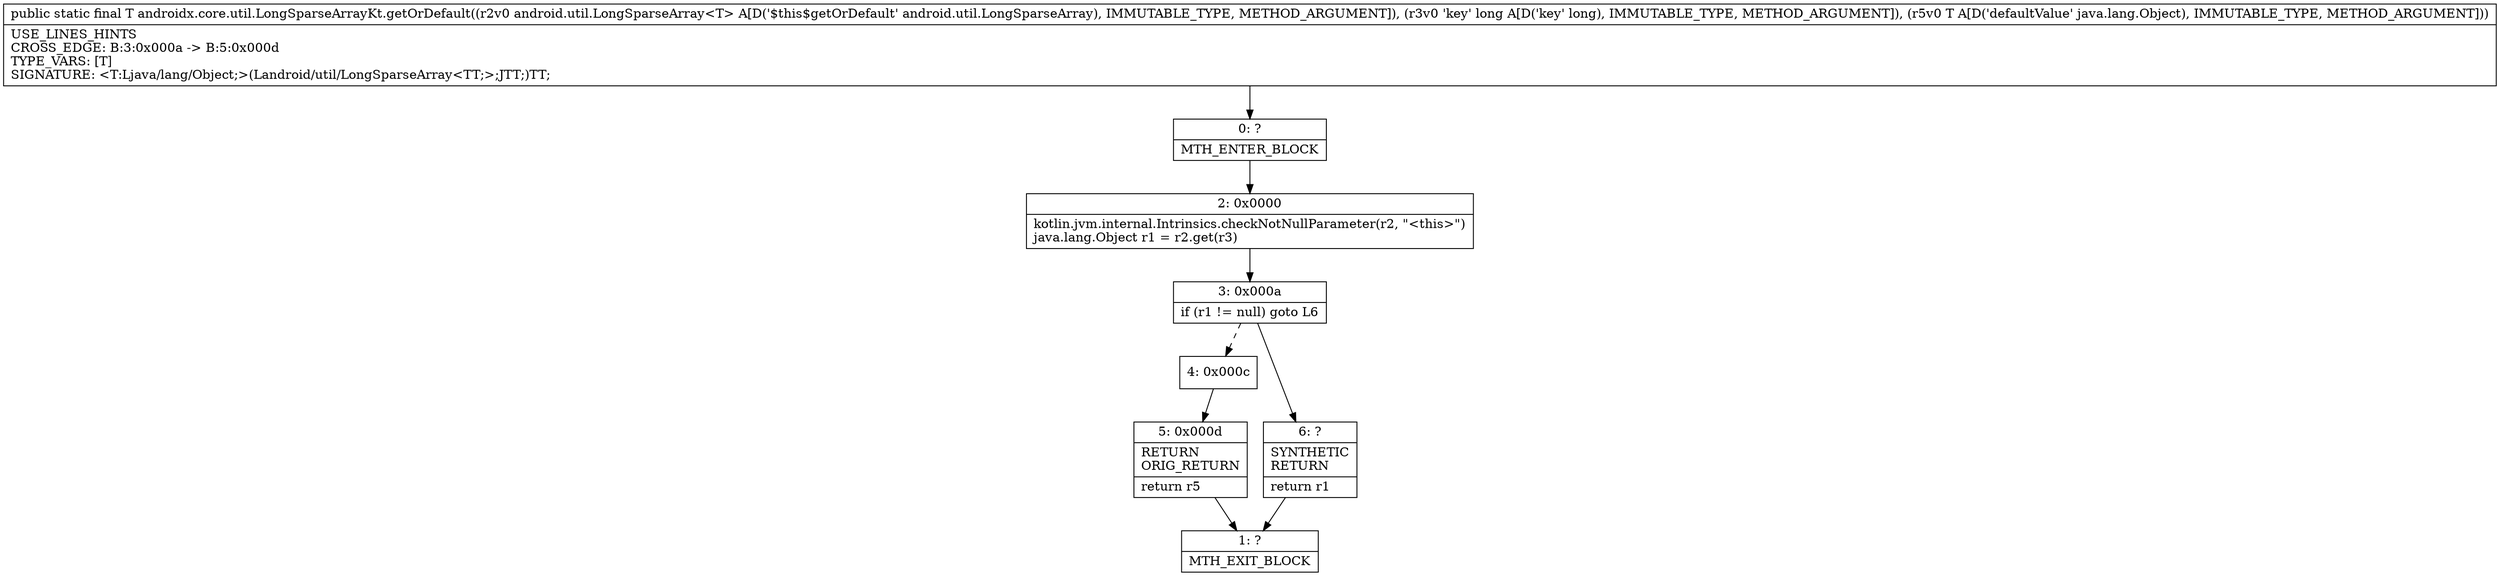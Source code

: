 digraph "CFG forandroidx.core.util.LongSparseArrayKt.getOrDefault(Landroid\/util\/LongSparseArray;JLjava\/lang\/Object;)Ljava\/lang\/Object;" {
Node_0 [shape=record,label="{0\:\ ?|MTH_ENTER_BLOCK\l}"];
Node_2 [shape=record,label="{2\:\ 0x0000|kotlin.jvm.internal.Intrinsics.checkNotNullParameter(r2, \"\<this\>\")\ljava.lang.Object r1 = r2.get(r3)\l}"];
Node_3 [shape=record,label="{3\:\ 0x000a|if (r1 != null) goto L6\l}"];
Node_4 [shape=record,label="{4\:\ 0x000c}"];
Node_5 [shape=record,label="{5\:\ 0x000d|RETURN\lORIG_RETURN\l|return r5\l}"];
Node_1 [shape=record,label="{1\:\ ?|MTH_EXIT_BLOCK\l}"];
Node_6 [shape=record,label="{6\:\ ?|SYNTHETIC\lRETURN\l|return r1\l}"];
MethodNode[shape=record,label="{public static final T androidx.core.util.LongSparseArrayKt.getOrDefault((r2v0 android.util.LongSparseArray\<T\> A[D('$this$getOrDefault' android.util.LongSparseArray), IMMUTABLE_TYPE, METHOD_ARGUMENT]), (r3v0 'key' long A[D('key' long), IMMUTABLE_TYPE, METHOD_ARGUMENT]), (r5v0 T A[D('defaultValue' java.lang.Object), IMMUTABLE_TYPE, METHOD_ARGUMENT]))  | USE_LINES_HINTS\lCROSS_EDGE: B:3:0x000a \-\> B:5:0x000d\lTYPE_VARS: [T]\lSIGNATURE: \<T:Ljava\/lang\/Object;\>(Landroid\/util\/LongSparseArray\<TT;\>;JTT;)TT;\l}"];
MethodNode -> Node_0;Node_0 -> Node_2;
Node_2 -> Node_3;
Node_3 -> Node_4[style=dashed];
Node_3 -> Node_6;
Node_4 -> Node_5;
Node_5 -> Node_1;
Node_6 -> Node_1;
}

